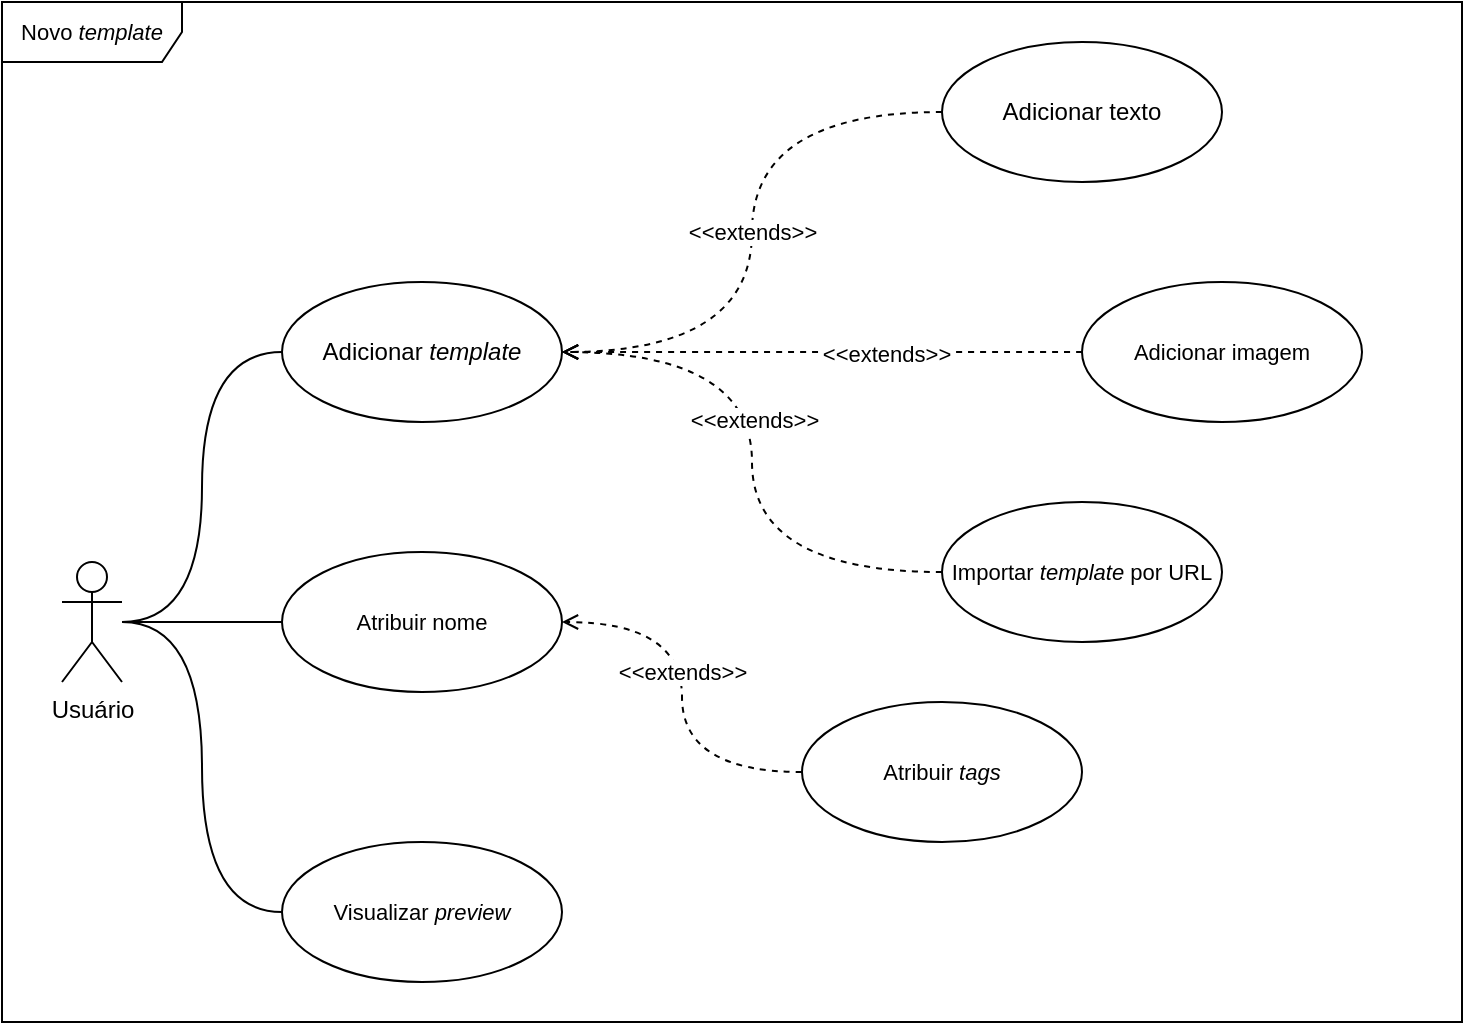 <mxfile version="27.0.9">
  <diagram name="Page-1" id="OqEoGhMJfBc0UHqaNeQI">
    <mxGraphModel dx="338" dy="291" grid="1" gridSize="10" guides="1" tooltips="1" connect="1" arrows="1" fold="1" page="1" pageScale="1" pageWidth="850" pageHeight="1100" math="0" shadow="0">
      <root>
        <mxCell id="0" />
        <mxCell id="1" parent="0" />
        <mxCell id="kQbQj1bCalj02R6MMId--3" style="edgeStyle=orthogonalEdgeStyle;rounded=0;orthogonalLoop=1;jettySize=auto;html=1;entryX=0;entryY=0.5;entryDx=0;entryDy=0;endArrow=none;startFill=0;strokeColor=default;curved=1;" edge="1" parent="1" source="kQbQj1bCalj02R6MMId--1" target="kQbQj1bCalj02R6MMId--2">
          <mxGeometry relative="1" as="geometry" />
        </mxCell>
        <mxCell id="kQbQj1bCalj02R6MMId--14" style="edgeStyle=orthogonalEdgeStyle;shape=connector;curved=1;rounded=0;orthogonalLoop=1;jettySize=auto;html=1;entryX=0;entryY=0.5;entryDx=0;entryDy=0;strokeColor=default;align=center;verticalAlign=middle;fontFamily=Helvetica;fontSize=11;fontColor=default;labelBackgroundColor=default;endArrow=none;startFill=0;" edge="1" parent="1" source="kQbQj1bCalj02R6MMId--1" target="kQbQj1bCalj02R6MMId--13">
          <mxGeometry relative="1" as="geometry" />
        </mxCell>
        <mxCell id="kQbQj1bCalj02R6MMId--19" style="edgeStyle=orthogonalEdgeStyle;shape=connector;curved=1;rounded=0;orthogonalLoop=1;jettySize=auto;html=1;entryX=0;entryY=0.5;entryDx=0;entryDy=0;strokeColor=default;align=center;verticalAlign=middle;fontFamily=Helvetica;fontSize=11;fontColor=default;labelBackgroundColor=default;endArrow=none;startFill=0;" edge="1" parent="1" source="kQbQj1bCalj02R6MMId--1" target="kQbQj1bCalj02R6MMId--18">
          <mxGeometry relative="1" as="geometry" />
        </mxCell>
        <mxCell id="kQbQj1bCalj02R6MMId--1" value="Usuário" style="shape=umlActor;verticalLabelPosition=bottom;verticalAlign=top;html=1;" vertex="1" parent="1">
          <mxGeometry x="110" y="310" width="30" height="60" as="geometry" />
        </mxCell>
        <mxCell id="kQbQj1bCalj02R6MMId--2" value="Adicionar &lt;i&gt;template&lt;/i&gt;" style="ellipse;whiteSpace=wrap;html=1;" vertex="1" parent="1">
          <mxGeometry x="220" y="170" width="140" height="70" as="geometry" />
        </mxCell>
        <mxCell id="kQbQj1bCalj02R6MMId--5" style="edgeStyle=orthogonalEdgeStyle;rounded=0;orthogonalLoop=1;jettySize=auto;html=1;entryX=1;entryY=0.5;entryDx=0;entryDy=0;curved=1;endArrow=open;endFill=0;dashed=1;" edge="1" parent="1" source="kQbQj1bCalj02R6MMId--4" target="kQbQj1bCalj02R6MMId--2">
          <mxGeometry relative="1" as="geometry" />
        </mxCell>
        <mxCell id="kQbQj1bCalj02R6MMId--6" value="&amp;lt;&amp;lt;extends&lt;span style=&quot;background-color: light-dark(#ffffff, var(--ge-dark-color, #121212)); color: light-dark(rgb(0, 0, 0), rgb(255, 255, 255));&quot;&gt;&amp;gt;&amp;gt;&lt;/span&gt;" style="edgeLabel;html=1;align=center;verticalAlign=middle;resizable=0;points=[];fontFamily=Helvetica;fontSize=11;fontColor=default;labelBackgroundColor=default;" vertex="1" connectable="0" parent="kQbQj1bCalj02R6MMId--5">
          <mxGeometry relative="1" as="geometry">
            <mxPoint as="offset" />
          </mxGeometry>
        </mxCell>
        <mxCell id="kQbQj1bCalj02R6MMId--4" value="Adicionar texto" style="ellipse;whiteSpace=wrap;html=1;" vertex="1" parent="1">
          <mxGeometry x="550" y="50" width="140" height="70" as="geometry" />
        </mxCell>
        <mxCell id="kQbQj1bCalj02R6MMId--9" style="edgeStyle=orthogonalEdgeStyle;shape=connector;curved=1;rounded=0;orthogonalLoop=1;jettySize=auto;html=1;entryX=1;entryY=0.5;entryDx=0;entryDy=0;strokeColor=default;align=center;verticalAlign=middle;fontFamily=Helvetica;fontSize=11;fontColor=default;labelBackgroundColor=default;endArrow=open;endFill=0;dashed=1;" edge="1" parent="1" source="kQbQj1bCalj02R6MMId--7" target="kQbQj1bCalj02R6MMId--2">
          <mxGeometry relative="1" as="geometry" />
        </mxCell>
        <mxCell id="kQbQj1bCalj02R6MMId--10" value="&amp;lt;&amp;lt;extends&amp;gt;&amp;gt;" style="edgeLabel;html=1;align=center;verticalAlign=middle;resizable=0;points=[];fontFamily=Helvetica;fontSize=11;fontColor=default;labelBackgroundColor=default;" vertex="1" connectable="0" parent="kQbQj1bCalj02R6MMId--9">
          <mxGeometry x="-0.248" y="1" relative="1" as="geometry">
            <mxPoint as="offset" />
          </mxGeometry>
        </mxCell>
        <mxCell id="kQbQj1bCalj02R6MMId--7" value="Adicionar imagem" style="ellipse;whiteSpace=wrap;html=1;fontFamily=Helvetica;fontSize=11;fontColor=default;labelBackgroundColor=default;" vertex="1" parent="1">
          <mxGeometry x="620" y="170" width="140" height="70" as="geometry" />
        </mxCell>
        <mxCell id="kQbQj1bCalj02R6MMId--11" style="edgeStyle=orthogonalEdgeStyle;shape=connector;curved=1;rounded=0;orthogonalLoop=1;jettySize=auto;html=1;entryX=1;entryY=0.5;entryDx=0;entryDy=0;strokeColor=default;align=center;verticalAlign=middle;fontFamily=Helvetica;fontSize=11;fontColor=default;labelBackgroundColor=default;endArrow=open;dashed=1;endFill=0;" edge="1" parent="1" source="kQbQj1bCalj02R6MMId--8" target="kQbQj1bCalj02R6MMId--2">
          <mxGeometry relative="1" as="geometry" />
        </mxCell>
        <mxCell id="kQbQj1bCalj02R6MMId--12" value="&amp;lt;&amp;lt;extends&amp;gt;&amp;gt;" style="edgeLabel;html=1;align=center;verticalAlign=middle;resizable=0;points=[];fontFamily=Helvetica;fontSize=11;fontColor=default;labelBackgroundColor=default;" vertex="1" connectable="0" parent="kQbQj1bCalj02R6MMId--11">
          <mxGeometry x="0.149" y="-1" relative="1" as="geometry">
            <mxPoint y="1" as="offset" />
          </mxGeometry>
        </mxCell>
        <mxCell id="kQbQj1bCalj02R6MMId--8" value="Importar &lt;i&gt;template&lt;/i&gt; por URL" style="ellipse;whiteSpace=wrap;html=1;fontFamily=Helvetica;fontSize=11;fontColor=default;labelBackgroundColor=default;" vertex="1" parent="1">
          <mxGeometry x="550" y="280" width="140" height="70" as="geometry" />
        </mxCell>
        <mxCell id="kQbQj1bCalj02R6MMId--13" value="Atribuir nome" style="ellipse;whiteSpace=wrap;html=1;fontFamily=Helvetica;fontSize=11;fontColor=default;labelBackgroundColor=default;" vertex="1" parent="1">
          <mxGeometry x="220" y="305" width="140" height="70" as="geometry" />
        </mxCell>
        <mxCell id="kQbQj1bCalj02R6MMId--16" style="edgeStyle=orthogonalEdgeStyle;shape=connector;curved=1;rounded=0;orthogonalLoop=1;jettySize=auto;html=1;entryX=1;entryY=0.5;entryDx=0;entryDy=0;strokeColor=default;align=center;verticalAlign=middle;fontFamily=Helvetica;fontSize=11;fontColor=default;labelBackgroundColor=default;endArrow=open;dashed=1;endFill=0;" edge="1" parent="1" source="kQbQj1bCalj02R6MMId--15" target="kQbQj1bCalj02R6MMId--13">
          <mxGeometry relative="1" as="geometry" />
        </mxCell>
        <mxCell id="kQbQj1bCalj02R6MMId--17" value="&amp;lt;&amp;lt;extends&amp;gt;&amp;gt;" style="edgeLabel;html=1;align=center;verticalAlign=middle;resizable=0;points=[];fontFamily=Helvetica;fontSize=11;fontColor=default;labelBackgroundColor=default;" vertex="1" connectable="0" parent="kQbQj1bCalj02R6MMId--16">
          <mxGeometry x="0.133" relative="1" as="geometry">
            <mxPoint as="offset" />
          </mxGeometry>
        </mxCell>
        <mxCell id="kQbQj1bCalj02R6MMId--15" value="Atribuir &lt;i&gt;tags&lt;/i&gt;" style="ellipse;whiteSpace=wrap;html=1;fontFamily=Helvetica;fontSize=11;fontColor=default;labelBackgroundColor=default;" vertex="1" parent="1">
          <mxGeometry x="480" y="380" width="140" height="70" as="geometry" />
        </mxCell>
        <mxCell id="kQbQj1bCalj02R6MMId--18" value="Visualizar &lt;i&gt;preview&lt;/i&gt;" style="ellipse;whiteSpace=wrap;html=1;fontFamily=Helvetica;fontSize=11;fontColor=default;labelBackgroundColor=default;" vertex="1" parent="1">
          <mxGeometry x="220" y="450" width="140" height="70" as="geometry" />
        </mxCell>
        <mxCell id="kQbQj1bCalj02R6MMId--20" value="Novo &lt;i&gt;template&lt;/i&gt;" style="shape=umlFrame;whiteSpace=wrap;html=1;pointerEvents=0;fontFamily=Helvetica;fontSize=11;fontColor=default;labelBackgroundColor=default;width=90;height=30;" vertex="1" parent="1">
          <mxGeometry x="80" y="30" width="730" height="510" as="geometry" />
        </mxCell>
      </root>
    </mxGraphModel>
  </diagram>
</mxfile>
